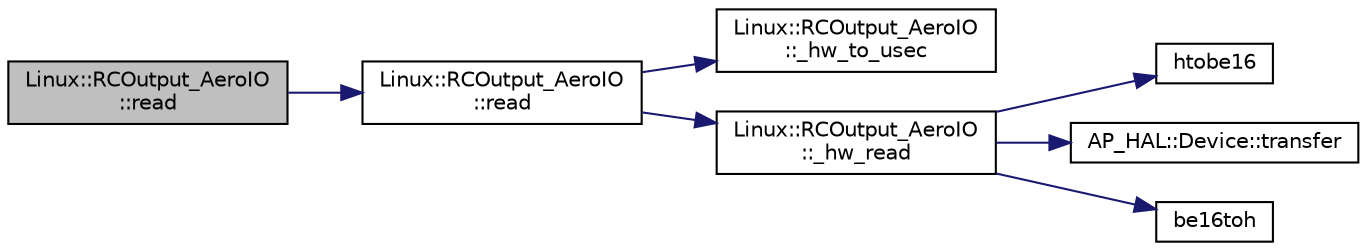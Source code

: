 digraph "Linux::RCOutput_AeroIO::read"
{
 // INTERACTIVE_SVG=YES
  edge [fontname="Helvetica",fontsize="10",labelfontname="Helvetica",labelfontsize="10"];
  node [fontname="Helvetica",fontsize="10",shape=record];
  rankdir="LR";
  Node1 [label="Linux::RCOutput_AeroIO\l::read",height=0.2,width=0.4,color="black", fillcolor="grey75", style="filled", fontcolor="black"];
  Node1 -> Node2 [color="midnightblue",fontsize="10",style="solid",fontname="Helvetica"];
  Node2 [label="Linux::RCOutput_AeroIO\l::read",height=0.2,width=0.4,color="black", fillcolor="white", style="filled",URL="$classLinux_1_1RCOutput__AeroIO.html#a084bf527cf94c118878b1a8ef35a1c7f"];
  Node2 -> Node3 [color="midnightblue",fontsize="10",style="solid",fontname="Helvetica"];
  Node3 [label="Linux::RCOutput_AeroIO\l::_hw_to_usec",height=0.2,width=0.4,color="black", fillcolor="white", style="filled",URL="$classLinux_1_1RCOutput__AeroIO.html#a5ce40372d23ccd53a46162ff94172125"];
  Node2 -> Node4 [color="midnightblue",fontsize="10",style="solid",fontname="Helvetica"];
  Node4 [label="Linux::RCOutput_AeroIO\l::_hw_read",height=0.2,width=0.4,color="black", fillcolor="white", style="filled",URL="$classLinux_1_1RCOutput__AeroIO.html#aedb244d50a9ebfef538c7535f199a4cc"];
  Node4 -> Node5 [color="midnightblue",fontsize="10",style="solid",fontname="Helvetica"];
  Node5 [label="htobe16",height=0.2,width=0.4,color="black", fillcolor="white", style="filled",URL="$sparse-endian_8h.html#afeadfffc79afb9d2c017f0921b187204"];
  Node4 -> Node6 [color="midnightblue",fontsize="10",style="solid",fontname="Helvetica"];
  Node6 [label="AP_HAL::Device::transfer",height=0.2,width=0.4,color="black", fillcolor="white", style="filled",URL="$classAP__HAL_1_1Device.html#a2af24b5f93b678af718b65a606e538b0"];
  Node4 -> Node7 [color="midnightblue",fontsize="10",style="solid",fontname="Helvetica"];
  Node7 [label="be16toh",height=0.2,width=0.4,color="black", fillcolor="white", style="filled",URL="$sparse-endian_8h.html#a4460d76503583c1209bc0e78a5ccaefb"];
}
